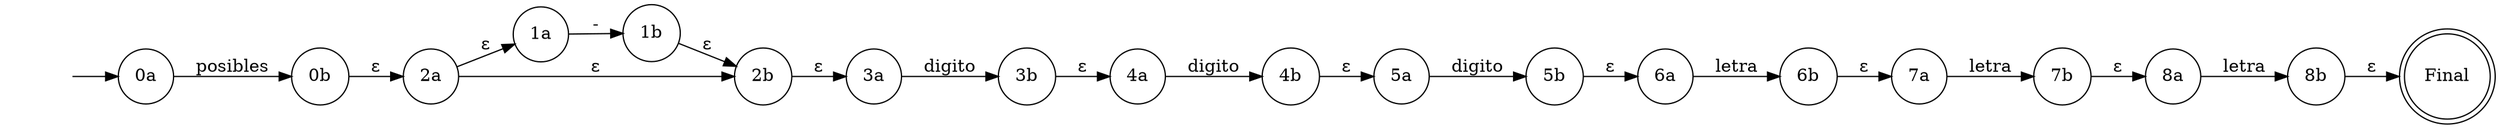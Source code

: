 digraph G{
rankdir=LR
concentrate=true
nodoInicial [shape=none label=""]
nodoInicial->nodo0a [label=""]
nodo0a [shape=circle label="0a"]
nodo0b [shape=circle label="0b"]
nodo0a -> nodo0b[label="posibles"]
nodo1a [shape=circle label="1a"]
nodo1b [shape=circle label="1b"]
nodo1a -> nodo1b[label="-"]
nodo2a [shape=circle label="2a"]
nodo2b [shape=circle label="2b"]
nodo2a -> nodo1a[label="ε"]
nodo1b->nodo2b[label="ε"]
nodo2a ->nodo2b [label="ε"]
nodo3a [shape=circle label="3a"]
nodo3b [shape=circle label="3b"]
nodo3a -> nodo3b[label="digito"]
nodo4a [shape=circle label="4a"]
nodo4b [shape=circle label="4b"]
nodo4a -> nodo4b[label="digito"]
nodo5a [shape=circle label="5a"]
nodo5b [shape=circle label="5b"]
nodo5a -> nodo5b[label="digito"]
nodo6a [shape=circle label="6a"]
nodo6b [shape=circle label="6b"]
nodo6a -> nodo6b[label="letra"]
nodo7a [shape=circle label="7a"]
nodo7b [shape=circle label="7b"]
nodo7a -> nodo7b[label="letra"]
nodo8a [shape=circle label="8a"]
nodo8b [shape=circle label="8b"]
nodo8a -> nodo8b[label="letra"]
nodo7b -> nodo8a[label="ε"]
nodo6b -> nodo7a[label="ε"]
nodo5b -> nodo6a[label="ε"]
nodo4b -> nodo5a[label="ε"]
nodo3b -> nodo4a[label="ε"]
nodo2b -> nodo3a[label="ε"]
nodo0b -> nodo2a[label="ε"]
nodoFinal [shape=doublecircle label="Final"]
nodo8b->nodoFinal [label="ε"]

}
